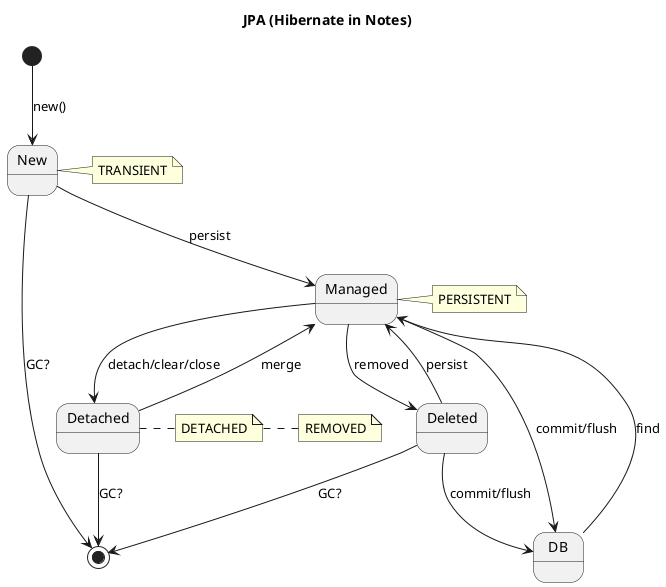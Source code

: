 @startuml
title JPA (Hibernate in Notes)
[*] -down-> New : new()
note right: TRANSIENT
New --> Managed :persist
note right: PERSISTENT
New --> [*] :GC?
Deleted --> [*] :GC?
Detached -->  [*] : GC?
Managed -->  Detached : detach/clear/close
note right: DETACHED
Detached -->  Managed : merge
Managed -->  Deleted : removed
note right: REMOVED
Managed -->  DB :commit/flush
Deleted -->  DB :commit/flush
Deleted -->  Managed :persist
DB -->  Managed :find
@enduml